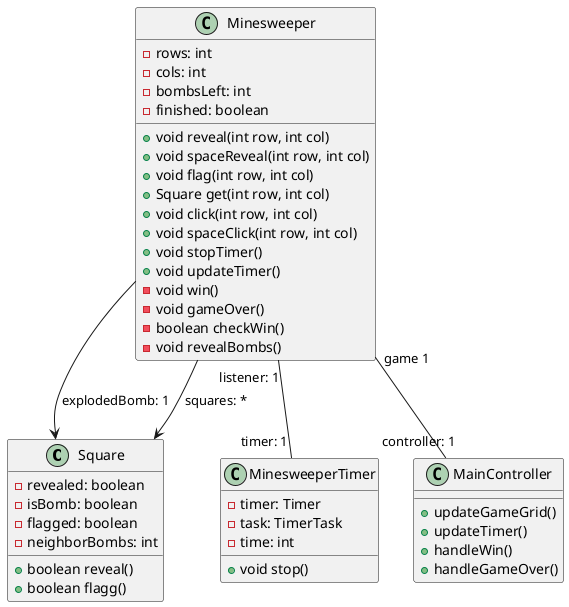 @startuml

class Square{
    -revealed: boolean
    -isBomb: boolean
    -flagged: boolean
    -neighborBombs: int 

    + boolean reveal()
    + boolean flagg()
}

class Minesweeper{
    -rows: int
    -cols: int
    -bombsLeft: int
    -finished: boolean

    +void reveal(int row, int col)
    +void spaceReveal(int row, int col)
    +void flag(int row, int col)
    +Square get(int row, int col)
    +void click(int row, int col)
    +void spaceClick(int row, int col)
    +void stopTimer()
    +void updateTimer()
    -void win()
    -void gameOver()
    -boolean checkWin()
    -void revealBombs()
}

class MinesweeperTimer{
    -timer: Timer
    -task: TimerTask
    -time: int

    +void stop()
}

class MainController{
    +updateGameGrid()
    +updateTimer()
    +handleWin()
    +handleGameOver()
}

Minesweeper --> Square : explodedBomb: 1
Minesweeper --> Square : squares: *
Minesweeper "listener: 1" -- "timer: 1" MinesweeperTimer
Minesweeper "game 1" -- "controller: 1 "MainController

@enduml